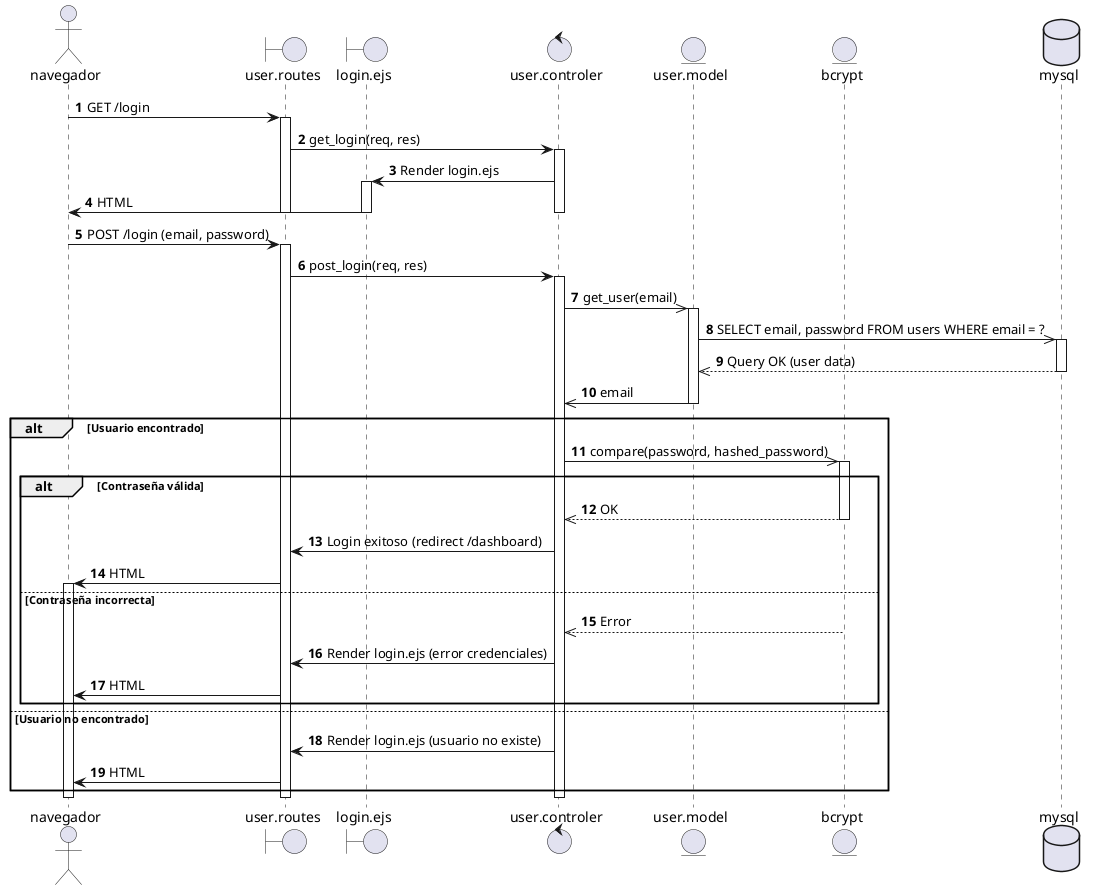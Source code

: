 @startuml
actor navegador
boundary user.routes
boundary login.ejs
control user.controler
entity user.model
entity bcrypt
database mysql

autonumber 
navegador -> user.routes: GET /login
activate user.routes

user.routes -> user.controler: get_login(req, res)
activate user.controler

user.controler -> login.ejs: Render login.ejs
activate login.ejs
login.ejs -> navegador: HTML
deactivate login.ejs
deactivate user.controler
deactivate user.routes

navegador -> user.routes: POST /login (email, password)
activate user.routes

user.routes -> user.controler: post_login(req, res)
activate user.controler

user.controler ->> user.model: get_user(email)
activate user.model

user.model ->> mysql: SELECT email, password FROM users WHERE email = ?
activate mysql
mysql -->> user.model: Query OK (user data)
deactivate mysql

user.model ->> user.controler: email
deactivate user.model


alt Usuario encontrado
    user.controler ->> bcrypt: compare(password, hashed_password)
    activate bcrypt
    alt Contraseña válida
        bcrypt -->> user.controler: OK
        deactivate bcrypt
        user.controler -> user.routes: Login exitoso (redirect /dashboard)
        user.routes -> navegador: HTML
        activate navegador
    else Contraseña incorrecta
        bcrypt -->> user.controler: Error
        deactivate bcrypt
        user.controler -> user.routes: Render login.ejs (error credenciales)
        user.routes -> navegador: HTML

    end
else Usuario no encontrado
    user.controler -> user.routes: Render login.ejs (usuario no existe)
    user.routes -> navegador: HTML
end

deactivate user.controler
deactivate user.routes
deactivate navegador
@enduml
